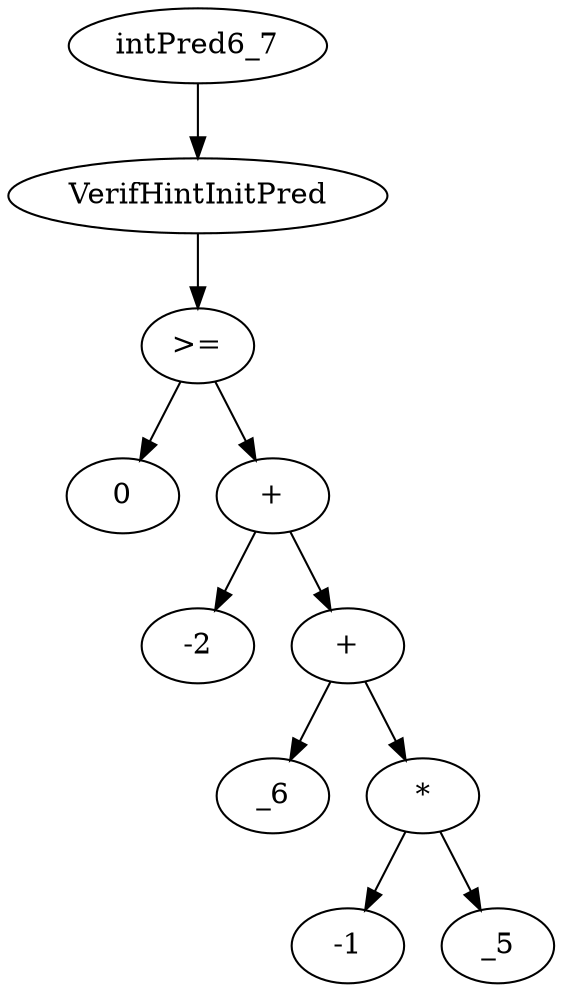 digraph dag {
0 [label="intPred6_7"];
1 [label="VerifHintInitPred"];
2 [label=">="];
3 [label="0"];
4 [label="+"];
5 [label="-2"];
6 [label="+"];
7 [label="_6"];
8 [label="*"];
9 [label="-1"];
10 [label="_5"];
"0" -> "1"[label=""]
"1" -> "2"[label=""]
"2" -> "4"[label=""]
"2" -> "3"[label=""]
"4" -> "6"[label=""]
"4" -> "5"[label=""]
"6" -> "8"[label=""]
"6" -> "7"[label=""]
"8" -> "10"[label=""]
"8" -> "9"[label=""]
}
